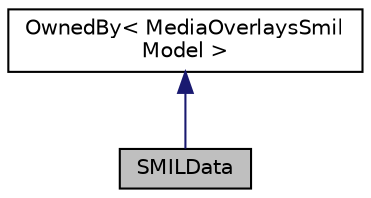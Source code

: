 digraph "SMILData"
{
  edge [fontname="Helvetica",fontsize="10",labelfontname="Helvetica",labelfontsize="10"];
  node [fontname="Helvetica",fontsize="10",shape=record];
  Node1 [label="SMILData",height=0.2,width=0.4,color="black", fillcolor="grey75", style="filled" fontcolor="black"];
  Node2 -> Node1 [dir="back",color="midnightblue",fontsize="10",style="solid",fontname="Helvetica"];
  Node2 [label="OwnedBy\< MediaOverlaysSmil\lModel \>",height=0.2,width=0.4,color="black", fillcolor="white", style="filled",URL="$class_owned_by.xhtml"];
}
